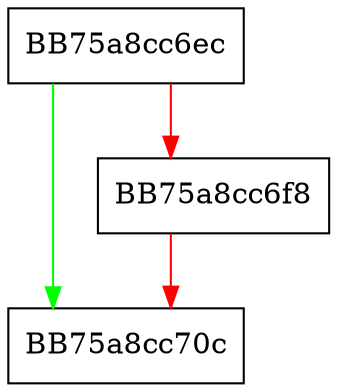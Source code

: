 digraph value {
  node [shape="box"];
  graph [splines=ortho];
  BB75a8cc6ec -> BB75a8cc70c [color="green"];
  BB75a8cc6ec -> BB75a8cc6f8 [color="red"];
  BB75a8cc6f8 -> BB75a8cc70c [color="red"];
}